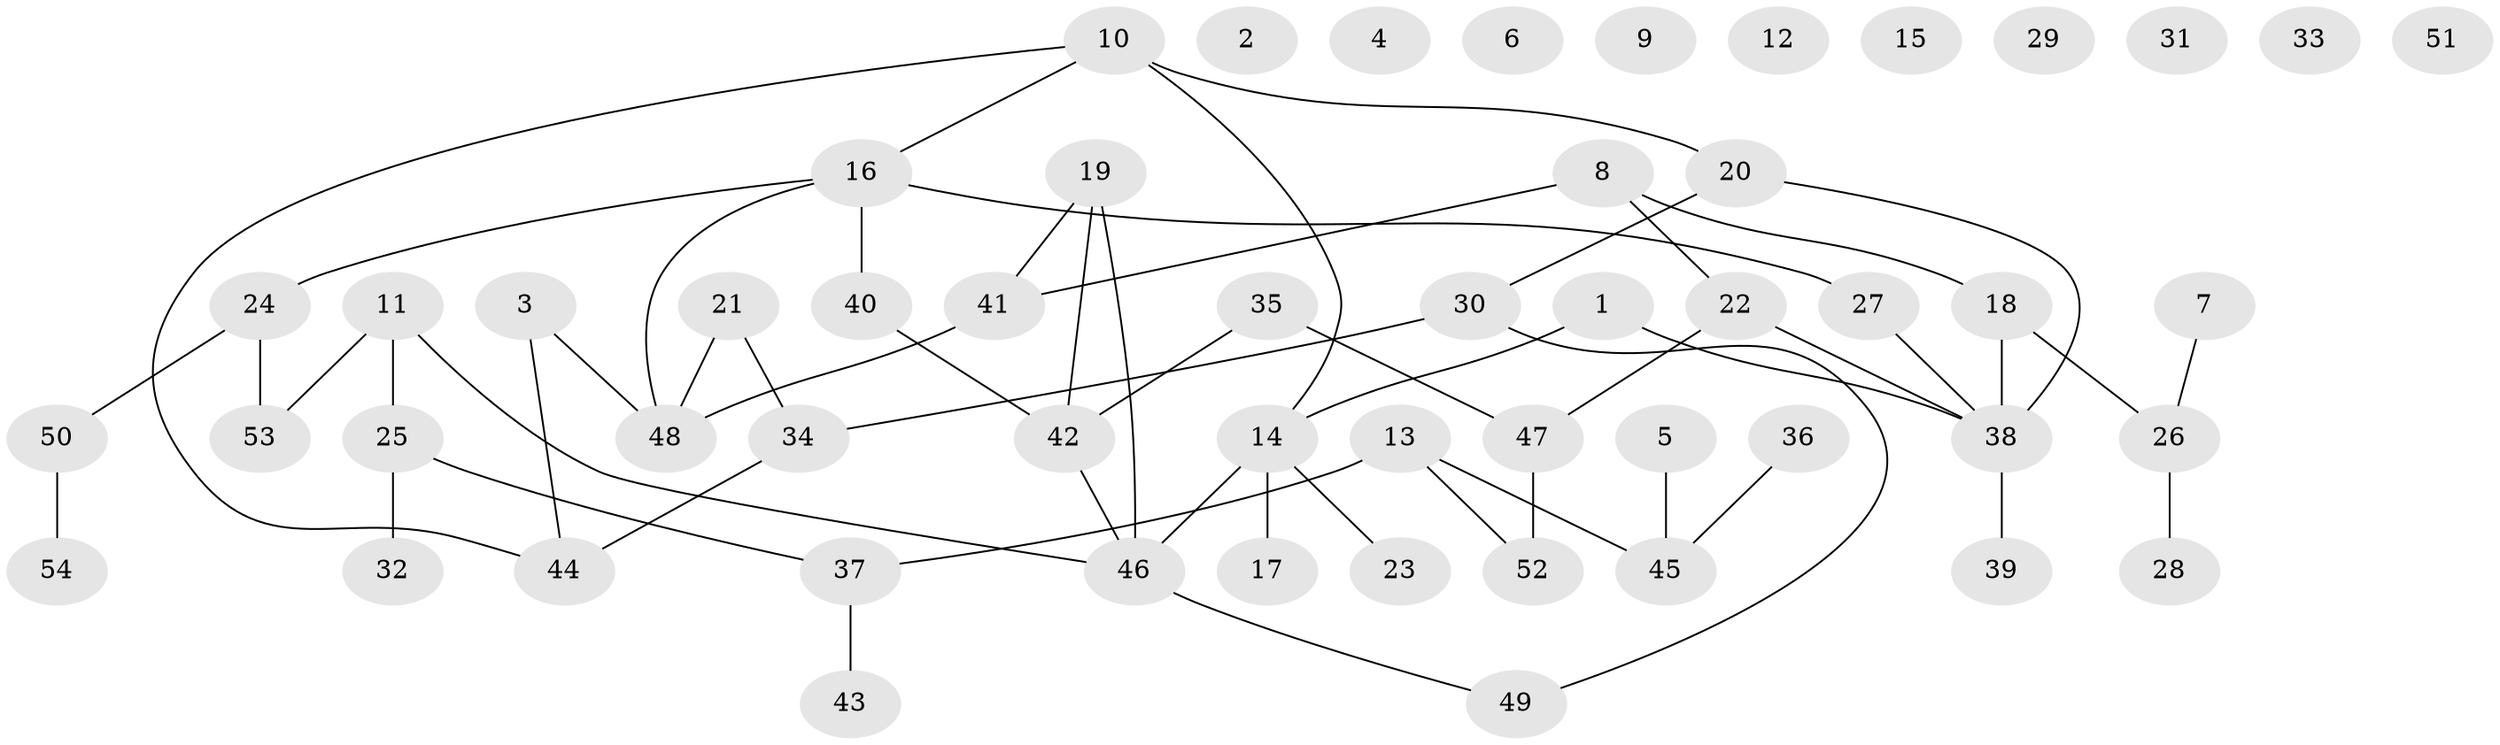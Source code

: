 // Generated by graph-tools (version 1.1) at 2025/13/03/09/25 04:13:04]
// undirected, 54 vertices, 57 edges
graph export_dot {
graph [start="1"]
  node [color=gray90,style=filled];
  1;
  2;
  3;
  4;
  5;
  6;
  7;
  8;
  9;
  10;
  11;
  12;
  13;
  14;
  15;
  16;
  17;
  18;
  19;
  20;
  21;
  22;
  23;
  24;
  25;
  26;
  27;
  28;
  29;
  30;
  31;
  32;
  33;
  34;
  35;
  36;
  37;
  38;
  39;
  40;
  41;
  42;
  43;
  44;
  45;
  46;
  47;
  48;
  49;
  50;
  51;
  52;
  53;
  54;
  1 -- 14;
  1 -- 38;
  3 -- 44;
  3 -- 48;
  5 -- 45;
  7 -- 26;
  8 -- 18;
  8 -- 22;
  8 -- 41;
  10 -- 14;
  10 -- 16;
  10 -- 20;
  10 -- 44;
  11 -- 25;
  11 -- 46;
  11 -- 53;
  13 -- 37;
  13 -- 45;
  13 -- 52;
  14 -- 17;
  14 -- 23;
  14 -- 46;
  16 -- 24;
  16 -- 27;
  16 -- 40;
  16 -- 48;
  18 -- 26;
  18 -- 38;
  19 -- 41;
  19 -- 42;
  19 -- 46;
  20 -- 30;
  20 -- 38;
  21 -- 34;
  21 -- 48;
  22 -- 38;
  22 -- 47;
  24 -- 50;
  24 -- 53;
  25 -- 32;
  25 -- 37;
  26 -- 28;
  27 -- 38;
  30 -- 34;
  30 -- 49;
  34 -- 44;
  35 -- 42;
  35 -- 47;
  36 -- 45;
  37 -- 43;
  38 -- 39;
  40 -- 42;
  41 -- 48;
  42 -- 46;
  46 -- 49;
  47 -- 52;
  50 -- 54;
}
